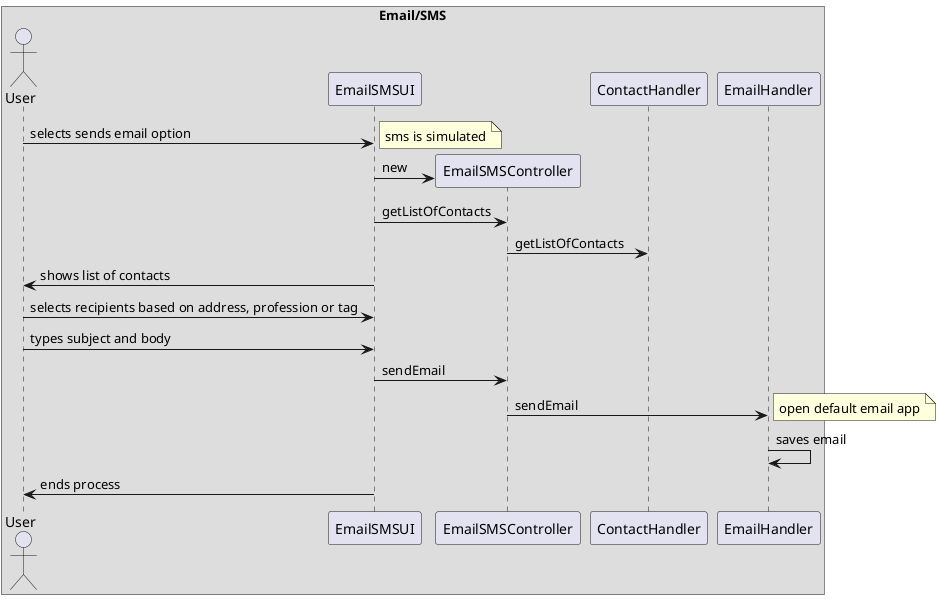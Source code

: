 @startuml emailSMS_SSD.png

skinparam handwritten false
    skinparam monochrome false
    skinparam packageStyle rect
    skinparam defaultFontName FG Virgil
    skinparam shadowing false



  box "Email/SMS"
    actor "User"
    participant "EmailSMSUI"
    participant "EmailSMSController"
    participant "ContactHandler"
    participant "EmailHandler"
    
  end box
  
    User->EmailSMSUI:selects sends email option
    note right: sms is simulated
    create EmailSMSController
    EmailSMSUI->EmailSMSController:new
    EmailSMSUI->EmailSMSController:getListOfContacts
    EmailSMSController->ContactHandler:getListOfContacts
    EmailSMSUI->User:shows list of contacts
    User->EmailSMSUI:selects recipients based on address, profession or tag
    User->EmailSMSUI:types subject and body
    EmailSMSUI->EmailSMSController:sendEmail
    EmailSMSController->EmailHandler:sendEmail
    note right: open default email app
    EmailHandler->EmailHandler:saves email
    EmailSMSUI->User:ends process
    
@enduml
